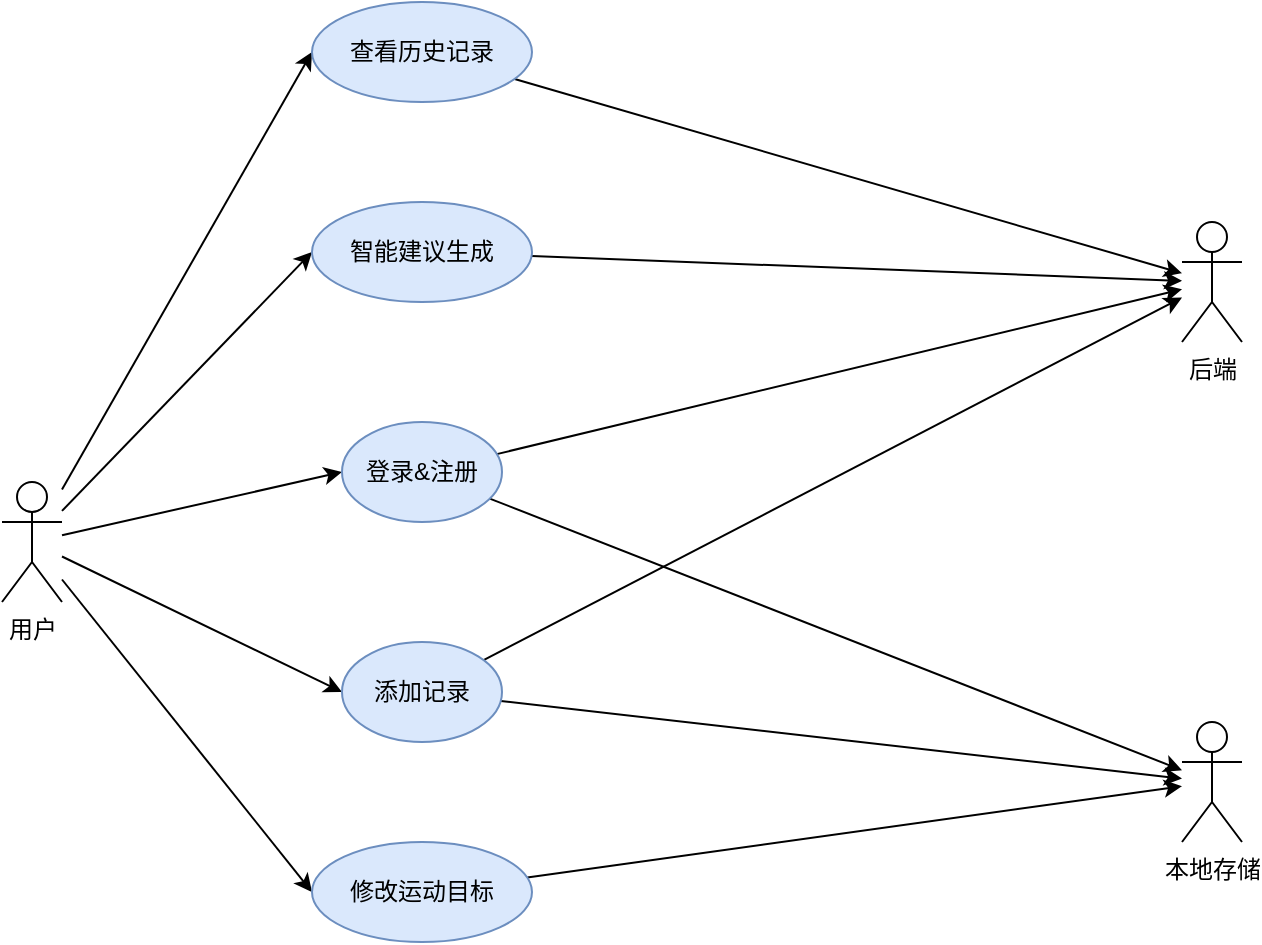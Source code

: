 <mxfile version="24.3.1" type="device">
  <diagram name="第 1 页" id="MPrB49P_HL6DPBSXa7Fb">
    <mxGraphModel dx="1425" dy="790" grid="1" gridSize="10" guides="1" tooltips="1" connect="1" arrows="1" fold="1" page="1" pageScale="1" pageWidth="827" pageHeight="1169" math="0" shadow="0">
      <root>
        <mxCell id="0" />
        <mxCell id="1" parent="0" />
        <mxCell id="mSKV6CJoUhUIlkcHTcql-15" style="rounded=0;orthogonalLoop=1;jettySize=auto;html=1;entryX=0;entryY=0.5;entryDx=0;entryDy=0;" edge="1" parent="1" source="mSKV6CJoUhUIlkcHTcql-1" target="mSKV6CJoUhUIlkcHTcql-2">
          <mxGeometry relative="1" as="geometry" />
        </mxCell>
        <mxCell id="mSKV6CJoUhUIlkcHTcql-18" style="rounded=0;orthogonalLoop=1;jettySize=auto;html=1;entryX=0;entryY=0.5;entryDx=0;entryDy=0;" edge="1" parent="1" source="mSKV6CJoUhUIlkcHTcql-1" target="mSKV6CJoUhUIlkcHTcql-3">
          <mxGeometry relative="1" as="geometry" />
        </mxCell>
        <mxCell id="mSKV6CJoUhUIlkcHTcql-21" style="rounded=0;orthogonalLoop=1;jettySize=auto;html=1;entryX=0;entryY=0.5;entryDx=0;entryDy=0;" edge="1" parent="1" source="mSKV6CJoUhUIlkcHTcql-1" target="mSKV6CJoUhUIlkcHTcql-5">
          <mxGeometry relative="1" as="geometry" />
        </mxCell>
        <mxCell id="mSKV6CJoUhUIlkcHTcql-23" style="rounded=0;orthogonalLoop=1;jettySize=auto;html=1;entryX=0;entryY=0.5;entryDx=0;entryDy=0;" edge="1" parent="1" source="mSKV6CJoUhUIlkcHTcql-1" target="mSKV6CJoUhUIlkcHTcql-6">
          <mxGeometry relative="1" as="geometry" />
        </mxCell>
        <mxCell id="mSKV6CJoUhUIlkcHTcql-27" style="rounded=0;orthogonalLoop=1;jettySize=auto;html=1;entryX=0;entryY=0.5;entryDx=0;entryDy=0;" edge="1" parent="1" source="mSKV6CJoUhUIlkcHTcql-1" target="mSKV6CJoUhUIlkcHTcql-25">
          <mxGeometry relative="1" as="geometry" />
        </mxCell>
        <mxCell id="mSKV6CJoUhUIlkcHTcql-1" value="用户" style="shape=umlActor;verticalLabelPosition=bottom;verticalAlign=top;html=1;outlineConnect=0;" vertex="1" parent="1">
          <mxGeometry x="70" y="450" width="30" height="60" as="geometry" />
        </mxCell>
        <mxCell id="mSKV6CJoUhUIlkcHTcql-14" style="rounded=0;orthogonalLoop=1;jettySize=auto;html=1;" edge="1" parent="1" source="mSKV6CJoUhUIlkcHTcql-2" target="mSKV6CJoUhUIlkcHTcql-9">
          <mxGeometry relative="1" as="geometry" />
        </mxCell>
        <mxCell id="mSKV6CJoUhUIlkcHTcql-17" style="rounded=0;orthogonalLoop=1;jettySize=auto;html=1;" edge="1" parent="1" source="mSKV6CJoUhUIlkcHTcql-2" target="mSKV6CJoUhUIlkcHTcql-16">
          <mxGeometry relative="1" as="geometry" />
        </mxCell>
        <mxCell id="mSKV6CJoUhUIlkcHTcql-2" value="登录&amp;amp;注册" style="ellipse;whiteSpace=wrap;html=1;fillColor=#dae8fc;strokeColor=#6c8ebf;" vertex="1" parent="1">
          <mxGeometry x="240" y="420" width="80" height="50" as="geometry" />
        </mxCell>
        <mxCell id="mSKV6CJoUhUIlkcHTcql-19" style="rounded=0;orthogonalLoop=1;jettySize=auto;html=1;" edge="1" parent="1" source="mSKV6CJoUhUIlkcHTcql-3" target="mSKV6CJoUhUIlkcHTcql-9">
          <mxGeometry relative="1" as="geometry" />
        </mxCell>
        <mxCell id="mSKV6CJoUhUIlkcHTcql-20" style="rounded=0;orthogonalLoop=1;jettySize=auto;html=1;" edge="1" parent="1" source="mSKV6CJoUhUIlkcHTcql-3" target="mSKV6CJoUhUIlkcHTcql-16">
          <mxGeometry relative="1" as="geometry" />
        </mxCell>
        <mxCell id="mSKV6CJoUhUIlkcHTcql-3" value="添加记录" style="ellipse;whiteSpace=wrap;html=1;fillColor=#dae8fc;strokeColor=#6c8ebf;" vertex="1" parent="1">
          <mxGeometry x="240" y="530" width="80" height="50" as="geometry" />
        </mxCell>
        <mxCell id="mSKV6CJoUhUIlkcHTcql-22" style="rounded=0;orthogonalLoop=1;jettySize=auto;html=1;" edge="1" parent="1" source="mSKV6CJoUhUIlkcHTcql-5" target="mSKV6CJoUhUIlkcHTcql-9">
          <mxGeometry relative="1" as="geometry" />
        </mxCell>
        <mxCell id="mSKV6CJoUhUIlkcHTcql-5" value="查看历史记录" style="ellipse;whiteSpace=wrap;html=1;fillColor=#dae8fc;strokeColor=#6c8ebf;" vertex="1" parent="1">
          <mxGeometry x="225" y="210" width="110" height="50" as="geometry" />
        </mxCell>
        <mxCell id="mSKV6CJoUhUIlkcHTcql-24" style="rounded=0;orthogonalLoop=1;jettySize=auto;html=1;" edge="1" parent="1" source="mSKV6CJoUhUIlkcHTcql-6" target="mSKV6CJoUhUIlkcHTcql-16">
          <mxGeometry relative="1" as="geometry" />
        </mxCell>
        <mxCell id="mSKV6CJoUhUIlkcHTcql-6" value="修改运动目标" style="ellipse;whiteSpace=wrap;html=1;fillColor=#dae8fc;strokeColor=#6c8ebf;" vertex="1" parent="1">
          <mxGeometry x="225" y="630" width="110" height="50" as="geometry" />
        </mxCell>
        <mxCell id="mSKV6CJoUhUIlkcHTcql-9" value="后端" style="shape=umlActor;verticalLabelPosition=bottom;verticalAlign=top;html=1;outlineConnect=0;" vertex="1" parent="1">
          <mxGeometry x="660" y="320" width="30" height="60" as="geometry" />
        </mxCell>
        <mxCell id="mSKV6CJoUhUIlkcHTcql-16" value="本地存储" style="shape=umlActor;verticalLabelPosition=bottom;verticalAlign=top;html=1;outlineConnect=0;" vertex="1" parent="1">
          <mxGeometry x="660" y="570" width="30" height="60" as="geometry" />
        </mxCell>
        <mxCell id="mSKV6CJoUhUIlkcHTcql-26" style="rounded=0;orthogonalLoop=1;jettySize=auto;html=1;" edge="1" parent="1" source="mSKV6CJoUhUIlkcHTcql-25" target="mSKV6CJoUhUIlkcHTcql-9">
          <mxGeometry relative="1" as="geometry" />
        </mxCell>
        <mxCell id="mSKV6CJoUhUIlkcHTcql-25" value="智能建议生成" style="ellipse;whiteSpace=wrap;html=1;fillColor=#dae8fc;strokeColor=#6c8ebf;" vertex="1" parent="1">
          <mxGeometry x="225" y="310" width="110" height="50" as="geometry" />
        </mxCell>
      </root>
    </mxGraphModel>
  </diagram>
</mxfile>
